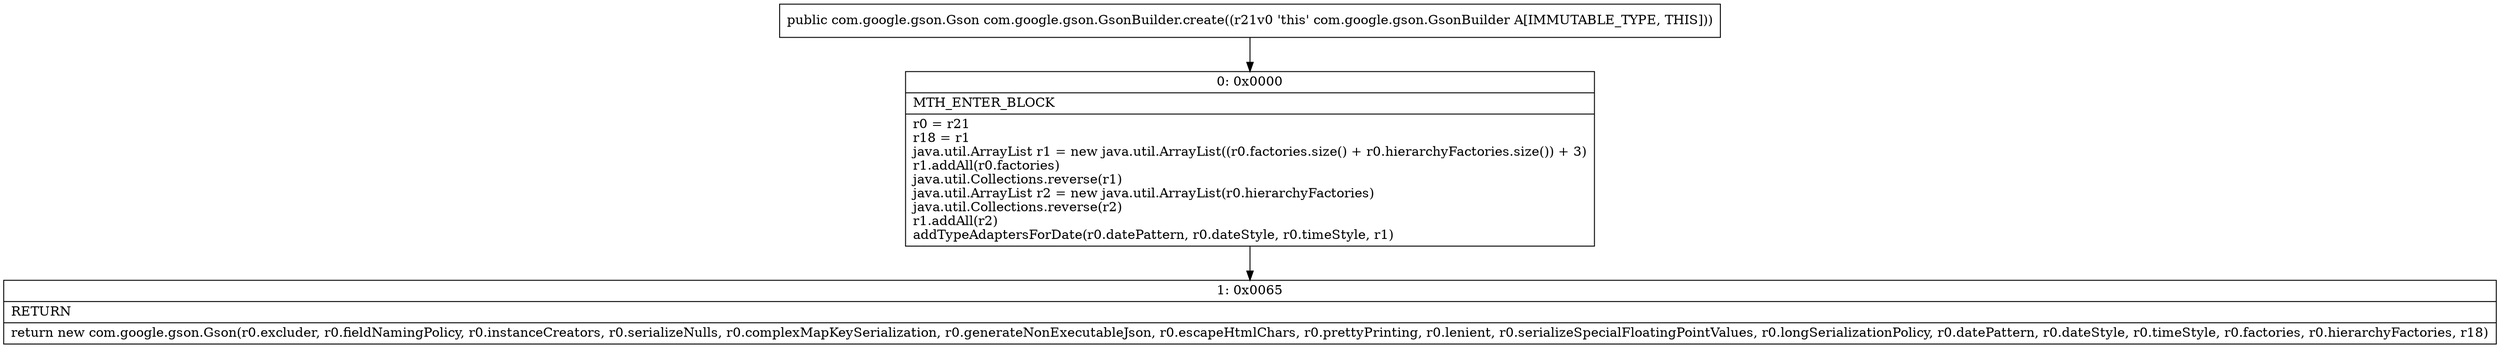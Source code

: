 digraph "CFG forcom.google.gson.GsonBuilder.create()Lcom\/google\/gson\/Gson;" {
Node_0 [shape=record,label="{0\:\ 0x0000|MTH_ENTER_BLOCK\l|r0 = r21\lr18 = r1\ljava.util.ArrayList r1 = new java.util.ArrayList((r0.factories.size() + r0.hierarchyFactories.size()) + 3)\lr1.addAll(r0.factories)\ljava.util.Collections.reverse(r1)\ljava.util.ArrayList r2 = new java.util.ArrayList(r0.hierarchyFactories)\ljava.util.Collections.reverse(r2)\lr1.addAll(r2)\laddTypeAdaptersForDate(r0.datePattern, r0.dateStyle, r0.timeStyle, r1)\l}"];
Node_1 [shape=record,label="{1\:\ 0x0065|RETURN\l|return new com.google.gson.Gson(r0.excluder, r0.fieldNamingPolicy, r0.instanceCreators, r0.serializeNulls, r0.complexMapKeySerialization, r0.generateNonExecutableJson, r0.escapeHtmlChars, r0.prettyPrinting, r0.lenient, r0.serializeSpecialFloatingPointValues, r0.longSerializationPolicy, r0.datePattern, r0.dateStyle, r0.timeStyle, r0.factories, r0.hierarchyFactories, r18)\l}"];
MethodNode[shape=record,label="{public com.google.gson.Gson com.google.gson.GsonBuilder.create((r21v0 'this' com.google.gson.GsonBuilder A[IMMUTABLE_TYPE, THIS])) }"];
MethodNode -> Node_0;
Node_0 -> Node_1;
}

